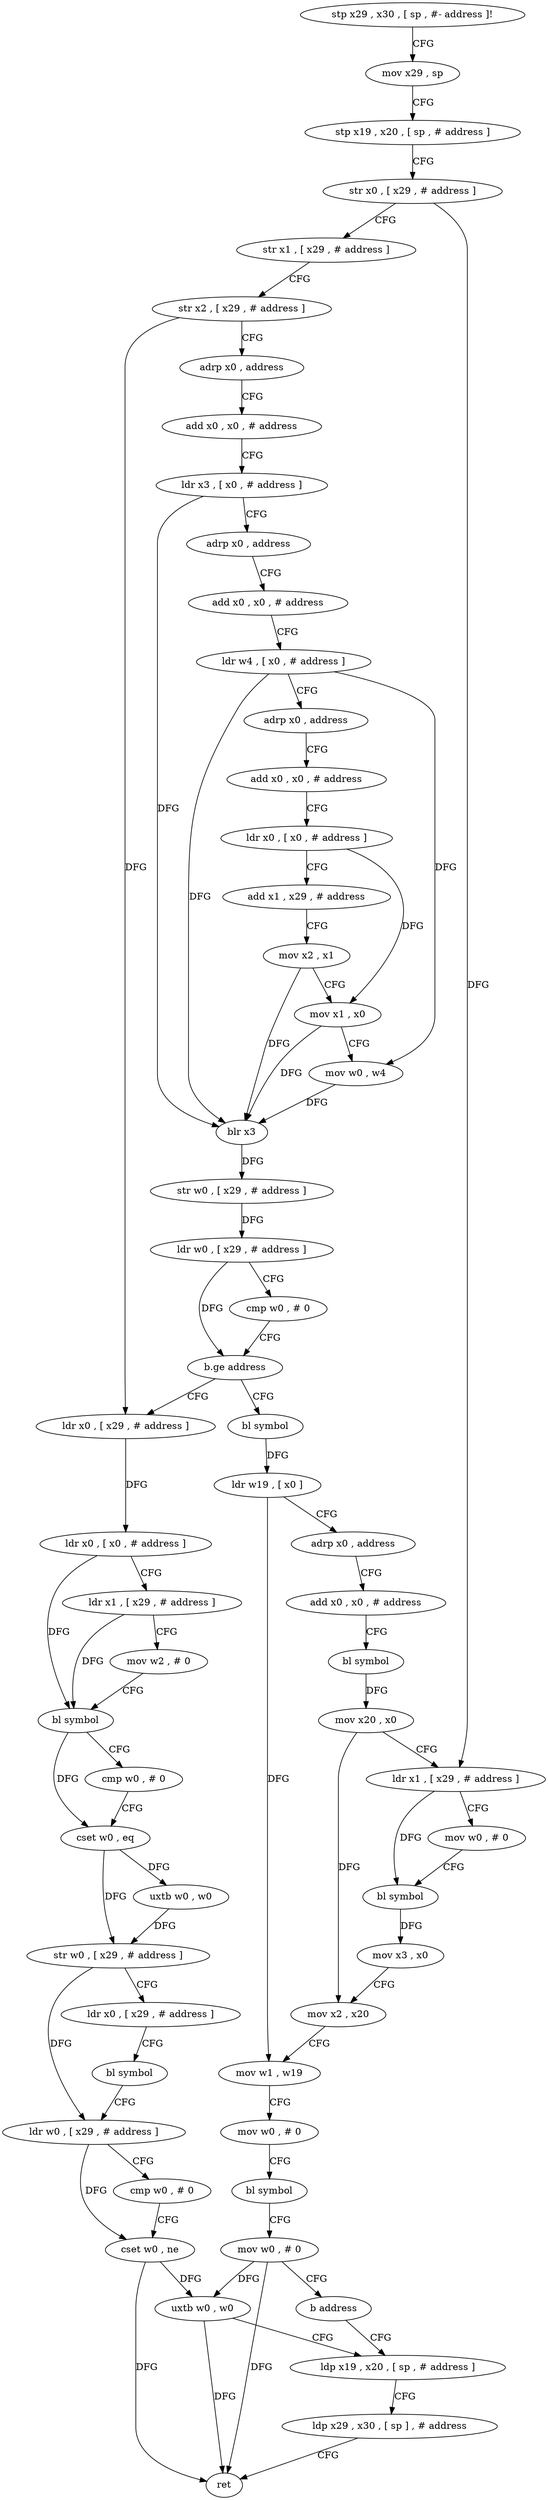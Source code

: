 digraph "func" {
"4222856" [label = "stp x29 , x30 , [ sp , #- address ]!" ]
"4222860" [label = "mov x29 , sp" ]
"4222864" [label = "stp x19 , x20 , [ sp , # address ]" ]
"4222868" [label = "str x0 , [ x29 , # address ]" ]
"4222872" [label = "str x1 , [ x29 , # address ]" ]
"4222876" [label = "str x2 , [ x29 , # address ]" ]
"4222880" [label = "adrp x0 , address" ]
"4222884" [label = "add x0 , x0 , # address" ]
"4222888" [label = "ldr x3 , [ x0 , # address ]" ]
"4222892" [label = "adrp x0 , address" ]
"4222896" [label = "add x0 , x0 , # address" ]
"4222900" [label = "ldr w4 , [ x0 , # address ]" ]
"4222904" [label = "adrp x0 , address" ]
"4222908" [label = "add x0 , x0 , # address" ]
"4222912" [label = "ldr x0 , [ x0 , # address ]" ]
"4222916" [label = "add x1 , x29 , # address" ]
"4222920" [label = "mov x2 , x1" ]
"4222924" [label = "mov x1 , x0" ]
"4222928" [label = "mov w0 , w4" ]
"4222932" [label = "blr x3" ]
"4222936" [label = "str w0 , [ x29 , # address ]" ]
"4222940" [label = "ldr w0 , [ x29 , # address ]" ]
"4222944" [label = "cmp w0 , # 0" ]
"4222948" [label = "b.ge address" ]
"4223016" [label = "ldr x0 , [ x29 , # address ]" ]
"4222952" [label = "bl symbol" ]
"4223020" [label = "ldr x0 , [ x0 , # address ]" ]
"4223024" [label = "ldr x1 , [ x29 , # address ]" ]
"4223028" [label = "mov w2 , # 0" ]
"4223032" [label = "bl symbol" ]
"4223036" [label = "cmp w0 , # 0" ]
"4223040" [label = "cset w0 , eq" ]
"4223044" [label = "uxtb w0 , w0" ]
"4223048" [label = "str w0 , [ x29 , # address ]" ]
"4223052" [label = "ldr x0 , [ x29 , # address ]" ]
"4223056" [label = "bl symbol" ]
"4223060" [label = "ldr w0 , [ x29 , # address ]" ]
"4223064" [label = "cmp w0 , # 0" ]
"4223068" [label = "cset w0 , ne" ]
"4223072" [label = "uxtb w0 , w0" ]
"4223076" [label = "ldp x19 , x20 , [ sp , # address ]" ]
"4222956" [label = "ldr w19 , [ x0 ]" ]
"4222960" [label = "adrp x0 , address" ]
"4222964" [label = "add x0 , x0 , # address" ]
"4222968" [label = "bl symbol" ]
"4222972" [label = "mov x20 , x0" ]
"4222976" [label = "ldr x1 , [ x29 , # address ]" ]
"4222980" [label = "mov w0 , # 0" ]
"4222984" [label = "bl symbol" ]
"4222988" [label = "mov x3 , x0" ]
"4222992" [label = "mov x2 , x20" ]
"4222996" [label = "mov w1 , w19" ]
"4223000" [label = "mov w0 , # 0" ]
"4223004" [label = "bl symbol" ]
"4223008" [label = "mov w0 , # 0" ]
"4223012" [label = "b address" ]
"4223080" [label = "ldp x29 , x30 , [ sp ] , # address" ]
"4223084" [label = "ret" ]
"4222856" -> "4222860" [ label = "CFG" ]
"4222860" -> "4222864" [ label = "CFG" ]
"4222864" -> "4222868" [ label = "CFG" ]
"4222868" -> "4222872" [ label = "CFG" ]
"4222868" -> "4222976" [ label = "DFG" ]
"4222872" -> "4222876" [ label = "CFG" ]
"4222876" -> "4222880" [ label = "CFG" ]
"4222876" -> "4223016" [ label = "DFG" ]
"4222880" -> "4222884" [ label = "CFG" ]
"4222884" -> "4222888" [ label = "CFG" ]
"4222888" -> "4222892" [ label = "CFG" ]
"4222888" -> "4222932" [ label = "DFG" ]
"4222892" -> "4222896" [ label = "CFG" ]
"4222896" -> "4222900" [ label = "CFG" ]
"4222900" -> "4222904" [ label = "CFG" ]
"4222900" -> "4222928" [ label = "DFG" ]
"4222900" -> "4222932" [ label = "DFG" ]
"4222904" -> "4222908" [ label = "CFG" ]
"4222908" -> "4222912" [ label = "CFG" ]
"4222912" -> "4222916" [ label = "CFG" ]
"4222912" -> "4222924" [ label = "DFG" ]
"4222916" -> "4222920" [ label = "CFG" ]
"4222920" -> "4222924" [ label = "CFG" ]
"4222920" -> "4222932" [ label = "DFG" ]
"4222924" -> "4222928" [ label = "CFG" ]
"4222924" -> "4222932" [ label = "DFG" ]
"4222928" -> "4222932" [ label = "DFG" ]
"4222932" -> "4222936" [ label = "DFG" ]
"4222936" -> "4222940" [ label = "DFG" ]
"4222940" -> "4222944" [ label = "CFG" ]
"4222940" -> "4222948" [ label = "DFG" ]
"4222944" -> "4222948" [ label = "CFG" ]
"4222948" -> "4223016" [ label = "CFG" ]
"4222948" -> "4222952" [ label = "CFG" ]
"4223016" -> "4223020" [ label = "DFG" ]
"4222952" -> "4222956" [ label = "DFG" ]
"4223020" -> "4223024" [ label = "CFG" ]
"4223020" -> "4223032" [ label = "DFG" ]
"4223024" -> "4223028" [ label = "CFG" ]
"4223024" -> "4223032" [ label = "DFG" ]
"4223028" -> "4223032" [ label = "CFG" ]
"4223032" -> "4223036" [ label = "CFG" ]
"4223032" -> "4223040" [ label = "DFG" ]
"4223036" -> "4223040" [ label = "CFG" ]
"4223040" -> "4223044" [ label = "DFG" ]
"4223040" -> "4223048" [ label = "DFG" ]
"4223044" -> "4223048" [ label = "DFG" ]
"4223048" -> "4223052" [ label = "CFG" ]
"4223048" -> "4223060" [ label = "DFG" ]
"4223052" -> "4223056" [ label = "CFG" ]
"4223056" -> "4223060" [ label = "CFG" ]
"4223060" -> "4223064" [ label = "CFG" ]
"4223060" -> "4223068" [ label = "DFG" ]
"4223064" -> "4223068" [ label = "CFG" ]
"4223068" -> "4223072" [ label = "DFG" ]
"4223068" -> "4223084" [ label = "DFG" ]
"4223072" -> "4223076" [ label = "CFG" ]
"4223072" -> "4223084" [ label = "DFG" ]
"4223076" -> "4223080" [ label = "CFG" ]
"4222956" -> "4222960" [ label = "CFG" ]
"4222956" -> "4222996" [ label = "DFG" ]
"4222960" -> "4222964" [ label = "CFG" ]
"4222964" -> "4222968" [ label = "CFG" ]
"4222968" -> "4222972" [ label = "DFG" ]
"4222972" -> "4222976" [ label = "CFG" ]
"4222972" -> "4222992" [ label = "DFG" ]
"4222976" -> "4222980" [ label = "CFG" ]
"4222976" -> "4222984" [ label = "DFG" ]
"4222980" -> "4222984" [ label = "CFG" ]
"4222984" -> "4222988" [ label = "DFG" ]
"4222988" -> "4222992" [ label = "CFG" ]
"4222992" -> "4222996" [ label = "CFG" ]
"4222996" -> "4223000" [ label = "CFG" ]
"4223000" -> "4223004" [ label = "CFG" ]
"4223004" -> "4223008" [ label = "CFG" ]
"4223008" -> "4223012" [ label = "CFG" ]
"4223008" -> "4223084" [ label = "DFG" ]
"4223008" -> "4223072" [ label = "DFG" ]
"4223012" -> "4223076" [ label = "CFG" ]
"4223080" -> "4223084" [ label = "CFG" ]
}
